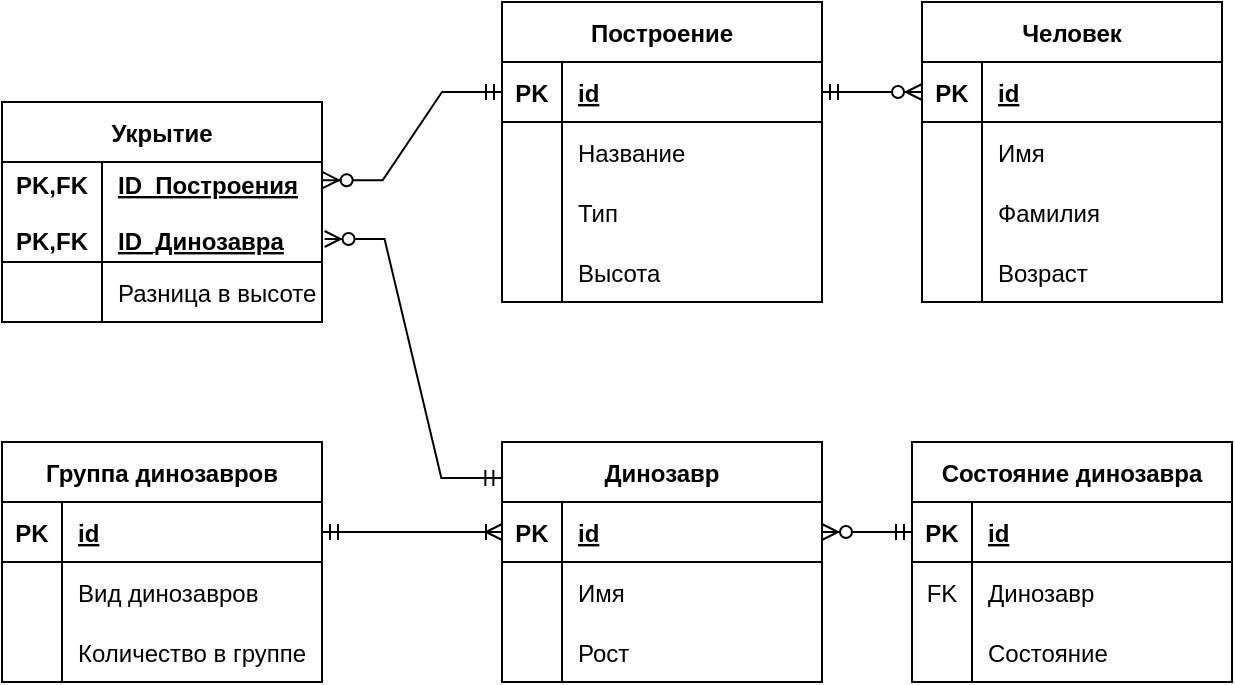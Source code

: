 <mxfile version="20.3.6" type="device"><diagram id="R2lEEEUBdFMjLlhIrx00" name="Page-1"><mxGraphModel dx="805" dy="348" grid="1" gridSize="10" guides="1" tooltips="1" connect="1" arrows="1" fold="1" page="1" pageScale="1" pageWidth="850" pageHeight="1100" math="0" shadow="0" extFonts="Permanent Marker^https://fonts.googleapis.com/css?family=Permanent+Marker"><root><mxCell id="0"/><mxCell id="1" parent="0"/><mxCell id="A8fLyguZ8r0NfCgLtCYY-12" value="Человек" style="shape=table;startSize=30;container=1;collapsible=1;childLayout=tableLayout;fixedRows=1;rowLines=0;fontStyle=1;align=center;resizeLast=1;" parent="1" vertex="1"><mxGeometry x="470" y="150" width="150" height="150" as="geometry"/></mxCell><mxCell id="A8fLyguZ8r0NfCgLtCYY-13" value="" style="shape=tableRow;horizontal=0;startSize=0;swimlaneHead=0;swimlaneBody=0;fillColor=none;collapsible=0;dropTarget=0;points=[[0,0.5],[1,0.5]];portConstraint=eastwest;top=0;left=0;right=0;bottom=1;" parent="A8fLyguZ8r0NfCgLtCYY-12" vertex="1"><mxGeometry y="30" width="150" height="30" as="geometry"/></mxCell><mxCell id="A8fLyguZ8r0NfCgLtCYY-14" value="PK" style="shape=partialRectangle;connectable=0;fillColor=none;top=0;left=0;bottom=0;right=0;fontStyle=1;overflow=hidden;" parent="A8fLyguZ8r0NfCgLtCYY-13" vertex="1"><mxGeometry width="30" height="30" as="geometry"><mxRectangle width="30" height="30" as="alternateBounds"/></mxGeometry></mxCell><mxCell id="A8fLyguZ8r0NfCgLtCYY-15" value="id" style="shape=partialRectangle;connectable=0;fillColor=none;top=0;left=0;bottom=0;right=0;align=left;spacingLeft=6;fontStyle=5;overflow=hidden;" parent="A8fLyguZ8r0NfCgLtCYY-13" vertex="1"><mxGeometry x="30" width="120" height="30" as="geometry"><mxRectangle width="120" height="30" as="alternateBounds"/></mxGeometry></mxCell><mxCell id="A8fLyguZ8r0NfCgLtCYY-16" value="" style="shape=tableRow;horizontal=0;startSize=0;swimlaneHead=0;swimlaneBody=0;fillColor=none;collapsible=0;dropTarget=0;points=[[0,0.5],[1,0.5]];portConstraint=eastwest;top=0;left=0;right=0;bottom=0;" parent="A8fLyguZ8r0NfCgLtCYY-12" vertex="1"><mxGeometry y="60" width="150" height="30" as="geometry"/></mxCell><mxCell id="A8fLyguZ8r0NfCgLtCYY-17" value="" style="shape=partialRectangle;connectable=0;fillColor=none;top=0;left=0;bottom=0;right=0;editable=1;overflow=hidden;" parent="A8fLyguZ8r0NfCgLtCYY-16" vertex="1"><mxGeometry width="30" height="30" as="geometry"><mxRectangle width="30" height="30" as="alternateBounds"/></mxGeometry></mxCell><mxCell id="A8fLyguZ8r0NfCgLtCYY-18" value="Имя" style="shape=partialRectangle;connectable=0;fillColor=none;top=0;left=0;bottom=0;right=0;align=left;spacingLeft=6;overflow=hidden;" parent="A8fLyguZ8r0NfCgLtCYY-16" vertex="1"><mxGeometry x="30" width="120" height="30" as="geometry"><mxRectangle width="120" height="30" as="alternateBounds"/></mxGeometry></mxCell><mxCell id="A8fLyguZ8r0NfCgLtCYY-19" value="" style="shape=tableRow;horizontal=0;startSize=0;swimlaneHead=0;swimlaneBody=0;fillColor=none;collapsible=0;dropTarget=0;points=[[0,0.5],[1,0.5]];portConstraint=eastwest;top=0;left=0;right=0;bottom=0;" parent="A8fLyguZ8r0NfCgLtCYY-12" vertex="1"><mxGeometry y="90" width="150" height="30" as="geometry"/></mxCell><mxCell id="A8fLyguZ8r0NfCgLtCYY-20" value="" style="shape=partialRectangle;connectable=0;fillColor=none;top=0;left=0;bottom=0;right=0;editable=1;overflow=hidden;" parent="A8fLyguZ8r0NfCgLtCYY-19" vertex="1"><mxGeometry width="30" height="30" as="geometry"><mxRectangle width="30" height="30" as="alternateBounds"/></mxGeometry></mxCell><mxCell id="A8fLyguZ8r0NfCgLtCYY-21" value="Фамилия" style="shape=partialRectangle;connectable=0;fillColor=none;top=0;left=0;bottom=0;right=0;align=left;spacingLeft=6;overflow=hidden;" parent="A8fLyguZ8r0NfCgLtCYY-19" vertex="1"><mxGeometry x="30" width="120" height="30" as="geometry"><mxRectangle width="120" height="30" as="alternateBounds"/></mxGeometry></mxCell><mxCell id="A8fLyguZ8r0NfCgLtCYY-22" value="" style="shape=tableRow;horizontal=0;startSize=0;swimlaneHead=0;swimlaneBody=0;fillColor=none;collapsible=0;dropTarget=0;points=[[0,0.5],[1,0.5]];portConstraint=eastwest;top=0;left=0;right=0;bottom=0;" parent="A8fLyguZ8r0NfCgLtCYY-12" vertex="1"><mxGeometry y="120" width="150" height="30" as="geometry"/></mxCell><mxCell id="A8fLyguZ8r0NfCgLtCYY-23" value="" style="shape=partialRectangle;connectable=0;fillColor=none;top=0;left=0;bottom=0;right=0;editable=1;overflow=hidden;" parent="A8fLyguZ8r0NfCgLtCYY-22" vertex="1"><mxGeometry width="30" height="30" as="geometry"><mxRectangle width="30" height="30" as="alternateBounds"/></mxGeometry></mxCell><mxCell id="A8fLyguZ8r0NfCgLtCYY-24" value="Возраст" style="shape=partialRectangle;connectable=0;fillColor=none;top=0;left=0;bottom=0;right=0;align=left;spacingLeft=6;overflow=hidden;" parent="A8fLyguZ8r0NfCgLtCYY-22" vertex="1"><mxGeometry x="30" width="120" height="30" as="geometry"><mxRectangle width="120" height="30" as="alternateBounds"/></mxGeometry></mxCell><mxCell id="A8fLyguZ8r0NfCgLtCYY-25" value="Построение" style="shape=table;startSize=30;container=1;collapsible=1;childLayout=tableLayout;fixedRows=1;rowLines=0;fontStyle=1;align=center;resizeLast=1;" parent="1" vertex="1"><mxGeometry x="260" y="150" width="160" height="150" as="geometry"/></mxCell><mxCell id="A8fLyguZ8r0NfCgLtCYY-26" value="" style="shape=tableRow;horizontal=0;startSize=0;swimlaneHead=0;swimlaneBody=0;fillColor=none;collapsible=0;dropTarget=0;points=[[0,0.5],[1,0.5]];portConstraint=eastwest;top=0;left=0;right=0;bottom=1;" parent="A8fLyguZ8r0NfCgLtCYY-25" vertex="1"><mxGeometry y="30" width="160" height="30" as="geometry"/></mxCell><mxCell id="A8fLyguZ8r0NfCgLtCYY-27" value="PK" style="shape=partialRectangle;connectable=0;fillColor=none;top=0;left=0;bottom=0;right=0;fontStyle=1;overflow=hidden;" parent="A8fLyguZ8r0NfCgLtCYY-26" vertex="1"><mxGeometry width="30" height="30" as="geometry"><mxRectangle width="30" height="30" as="alternateBounds"/></mxGeometry></mxCell><mxCell id="A8fLyguZ8r0NfCgLtCYY-28" value="id" style="shape=partialRectangle;connectable=0;fillColor=none;top=0;left=0;bottom=0;right=0;align=left;spacingLeft=6;fontStyle=5;overflow=hidden;" parent="A8fLyguZ8r0NfCgLtCYY-26" vertex="1"><mxGeometry x="30" width="130" height="30" as="geometry"><mxRectangle width="130" height="30" as="alternateBounds"/></mxGeometry></mxCell><mxCell id="A8fLyguZ8r0NfCgLtCYY-29" value="" style="shape=tableRow;horizontal=0;startSize=0;swimlaneHead=0;swimlaneBody=0;fillColor=none;collapsible=0;dropTarget=0;points=[[0,0.5],[1,0.5]];portConstraint=eastwest;top=0;left=0;right=0;bottom=0;" parent="A8fLyguZ8r0NfCgLtCYY-25" vertex="1"><mxGeometry y="60" width="160" height="30" as="geometry"/></mxCell><mxCell id="A8fLyguZ8r0NfCgLtCYY-30" value="" style="shape=partialRectangle;connectable=0;fillColor=none;top=0;left=0;bottom=0;right=0;editable=1;overflow=hidden;" parent="A8fLyguZ8r0NfCgLtCYY-29" vertex="1"><mxGeometry width="30" height="30" as="geometry"><mxRectangle width="30" height="30" as="alternateBounds"/></mxGeometry></mxCell><mxCell id="A8fLyguZ8r0NfCgLtCYY-31" value="Название" style="shape=partialRectangle;connectable=0;fillColor=none;top=0;left=0;bottom=0;right=0;align=left;spacingLeft=6;overflow=hidden;" parent="A8fLyguZ8r0NfCgLtCYY-29" vertex="1"><mxGeometry x="30" width="130" height="30" as="geometry"><mxRectangle width="130" height="30" as="alternateBounds"/></mxGeometry></mxCell><mxCell id="A8fLyguZ8r0NfCgLtCYY-32" value="" style="shape=tableRow;horizontal=0;startSize=0;swimlaneHead=0;swimlaneBody=0;fillColor=none;collapsible=0;dropTarget=0;points=[[0,0.5],[1,0.5]];portConstraint=eastwest;top=0;left=0;right=0;bottom=0;" parent="A8fLyguZ8r0NfCgLtCYY-25" vertex="1"><mxGeometry y="90" width="160" height="30" as="geometry"/></mxCell><mxCell id="A8fLyguZ8r0NfCgLtCYY-33" value="" style="shape=partialRectangle;connectable=0;fillColor=none;top=0;left=0;bottom=0;right=0;editable=1;overflow=hidden;" parent="A8fLyguZ8r0NfCgLtCYY-32" vertex="1"><mxGeometry width="30" height="30" as="geometry"><mxRectangle width="30" height="30" as="alternateBounds"/></mxGeometry></mxCell><mxCell id="A8fLyguZ8r0NfCgLtCYY-34" value="Тип" style="shape=partialRectangle;connectable=0;fillColor=none;top=0;left=0;bottom=0;right=0;align=left;spacingLeft=6;overflow=hidden;" parent="A8fLyguZ8r0NfCgLtCYY-32" vertex="1"><mxGeometry x="30" width="130" height="30" as="geometry"><mxRectangle width="130" height="30" as="alternateBounds"/></mxGeometry></mxCell><mxCell id="A8fLyguZ8r0NfCgLtCYY-35" value="" style="shape=tableRow;horizontal=0;startSize=0;swimlaneHead=0;swimlaneBody=0;fillColor=none;collapsible=0;dropTarget=0;points=[[0,0.5],[1,0.5]];portConstraint=eastwest;top=0;left=0;right=0;bottom=0;" parent="A8fLyguZ8r0NfCgLtCYY-25" vertex="1"><mxGeometry y="120" width="160" height="30" as="geometry"/></mxCell><mxCell id="A8fLyguZ8r0NfCgLtCYY-36" value="" style="shape=partialRectangle;connectable=0;fillColor=none;top=0;left=0;bottom=0;right=0;editable=1;overflow=hidden;" parent="A8fLyguZ8r0NfCgLtCYY-35" vertex="1"><mxGeometry width="30" height="30" as="geometry"><mxRectangle width="30" height="30" as="alternateBounds"/></mxGeometry></mxCell><mxCell id="A8fLyguZ8r0NfCgLtCYY-37" value="Высота" style="shape=partialRectangle;connectable=0;fillColor=none;top=0;left=0;bottom=0;right=0;align=left;spacingLeft=6;overflow=hidden;" parent="A8fLyguZ8r0NfCgLtCYY-35" vertex="1"><mxGeometry x="30" width="130" height="30" as="geometry"><mxRectangle width="130" height="30" as="alternateBounds"/></mxGeometry></mxCell><mxCell id="A8fLyguZ8r0NfCgLtCYY-38" value="Динозавр" style="shape=table;startSize=30;container=1;collapsible=1;childLayout=tableLayout;fixedRows=1;rowLines=0;fontStyle=1;align=center;resizeLast=1;" parent="1" vertex="1"><mxGeometry x="260" y="370" width="160" height="120" as="geometry"/></mxCell><mxCell id="A8fLyguZ8r0NfCgLtCYY-39" value="" style="shape=tableRow;horizontal=0;startSize=0;swimlaneHead=0;swimlaneBody=0;fillColor=none;collapsible=0;dropTarget=0;points=[[0,0.5],[1,0.5]];portConstraint=eastwest;top=0;left=0;right=0;bottom=1;" parent="A8fLyguZ8r0NfCgLtCYY-38" vertex="1"><mxGeometry y="30" width="160" height="30" as="geometry"/></mxCell><mxCell id="A8fLyguZ8r0NfCgLtCYY-40" value="PK" style="shape=partialRectangle;connectable=0;fillColor=none;top=0;left=0;bottom=0;right=0;fontStyle=1;overflow=hidden;" parent="A8fLyguZ8r0NfCgLtCYY-39" vertex="1"><mxGeometry width="30" height="30" as="geometry"><mxRectangle width="30" height="30" as="alternateBounds"/></mxGeometry></mxCell><mxCell id="A8fLyguZ8r0NfCgLtCYY-41" value="id" style="shape=partialRectangle;connectable=0;fillColor=none;top=0;left=0;bottom=0;right=0;align=left;spacingLeft=6;fontStyle=5;overflow=hidden;" parent="A8fLyguZ8r0NfCgLtCYY-39" vertex="1"><mxGeometry x="30" width="130" height="30" as="geometry"><mxRectangle width="130" height="30" as="alternateBounds"/></mxGeometry></mxCell><mxCell id="A8fLyguZ8r0NfCgLtCYY-42" value="" style="shape=tableRow;horizontal=0;startSize=0;swimlaneHead=0;swimlaneBody=0;fillColor=none;collapsible=0;dropTarget=0;points=[[0,0.5],[1,0.5]];portConstraint=eastwest;top=0;left=0;right=0;bottom=0;" parent="A8fLyguZ8r0NfCgLtCYY-38" vertex="1"><mxGeometry y="60" width="160" height="30" as="geometry"/></mxCell><mxCell id="A8fLyguZ8r0NfCgLtCYY-43" value="" style="shape=partialRectangle;connectable=0;fillColor=none;top=0;left=0;bottom=0;right=0;editable=1;overflow=hidden;" parent="A8fLyguZ8r0NfCgLtCYY-42" vertex="1"><mxGeometry width="30" height="30" as="geometry"><mxRectangle width="30" height="30" as="alternateBounds"/></mxGeometry></mxCell><mxCell id="A8fLyguZ8r0NfCgLtCYY-44" value="Имя" style="shape=partialRectangle;connectable=0;fillColor=none;top=0;left=0;bottom=0;right=0;align=left;spacingLeft=6;overflow=hidden;" parent="A8fLyguZ8r0NfCgLtCYY-42" vertex="1"><mxGeometry x="30" width="130" height="30" as="geometry"><mxRectangle width="130" height="30" as="alternateBounds"/></mxGeometry></mxCell><mxCell id="A8fLyguZ8r0NfCgLtCYY-45" value="" style="shape=tableRow;horizontal=0;startSize=0;swimlaneHead=0;swimlaneBody=0;fillColor=none;collapsible=0;dropTarget=0;points=[[0,0.5],[1,0.5]];portConstraint=eastwest;top=0;left=0;right=0;bottom=0;" parent="A8fLyguZ8r0NfCgLtCYY-38" vertex="1"><mxGeometry y="90" width="160" height="30" as="geometry"/></mxCell><mxCell id="A8fLyguZ8r0NfCgLtCYY-46" value="" style="shape=partialRectangle;connectable=0;fillColor=none;top=0;left=0;bottom=0;right=0;editable=1;overflow=hidden;" parent="A8fLyguZ8r0NfCgLtCYY-45" vertex="1"><mxGeometry width="30" height="30" as="geometry"><mxRectangle width="30" height="30" as="alternateBounds"/></mxGeometry></mxCell><mxCell id="A8fLyguZ8r0NfCgLtCYY-47" value="Рост" style="shape=partialRectangle;connectable=0;fillColor=none;top=0;left=0;bottom=0;right=0;align=left;spacingLeft=6;overflow=hidden;" parent="A8fLyguZ8r0NfCgLtCYY-45" vertex="1"><mxGeometry x="30" width="130" height="30" as="geometry"><mxRectangle width="130" height="30" as="alternateBounds"/></mxGeometry></mxCell><mxCell id="A8fLyguZ8r0NfCgLtCYY-79" value="Группа динозавров" style="shape=table;startSize=30;container=1;collapsible=1;childLayout=tableLayout;fixedRows=1;rowLines=0;fontStyle=1;align=center;resizeLast=1;" parent="1" vertex="1"><mxGeometry x="10" y="370" width="160" height="120" as="geometry"/></mxCell><mxCell id="A8fLyguZ8r0NfCgLtCYY-80" value="" style="shape=tableRow;horizontal=0;startSize=0;swimlaneHead=0;swimlaneBody=0;fillColor=none;collapsible=0;dropTarget=0;points=[[0,0.5],[1,0.5]];portConstraint=eastwest;top=0;left=0;right=0;bottom=1;" parent="A8fLyguZ8r0NfCgLtCYY-79" vertex="1"><mxGeometry y="30" width="160" height="30" as="geometry"/></mxCell><mxCell id="A8fLyguZ8r0NfCgLtCYY-81" value="PK" style="shape=partialRectangle;connectable=0;fillColor=none;top=0;left=0;bottom=0;right=0;fontStyle=1;overflow=hidden;" parent="A8fLyguZ8r0NfCgLtCYY-80" vertex="1"><mxGeometry width="30" height="30" as="geometry"><mxRectangle width="30" height="30" as="alternateBounds"/></mxGeometry></mxCell><mxCell id="A8fLyguZ8r0NfCgLtCYY-82" value="id" style="shape=partialRectangle;connectable=0;fillColor=none;top=0;left=0;bottom=0;right=0;align=left;spacingLeft=6;fontStyle=5;overflow=hidden;" parent="A8fLyguZ8r0NfCgLtCYY-80" vertex="1"><mxGeometry x="30" width="130" height="30" as="geometry"><mxRectangle width="130" height="30" as="alternateBounds"/></mxGeometry></mxCell><mxCell id="A8fLyguZ8r0NfCgLtCYY-83" value="" style="shape=tableRow;horizontal=0;startSize=0;swimlaneHead=0;swimlaneBody=0;fillColor=none;collapsible=0;dropTarget=0;points=[[0,0.5],[1,0.5]];portConstraint=eastwest;top=0;left=0;right=0;bottom=0;" parent="A8fLyguZ8r0NfCgLtCYY-79" vertex="1"><mxGeometry y="60" width="160" height="30" as="geometry"/></mxCell><mxCell id="A8fLyguZ8r0NfCgLtCYY-84" value="" style="shape=partialRectangle;connectable=0;fillColor=none;top=0;left=0;bottom=0;right=0;editable=1;overflow=hidden;" parent="A8fLyguZ8r0NfCgLtCYY-83" vertex="1"><mxGeometry width="30" height="30" as="geometry"><mxRectangle width="30" height="30" as="alternateBounds"/></mxGeometry></mxCell><mxCell id="A8fLyguZ8r0NfCgLtCYY-85" value="Вид динозавров" style="shape=partialRectangle;connectable=0;fillColor=none;top=0;left=0;bottom=0;right=0;align=left;spacingLeft=6;overflow=hidden;" parent="A8fLyguZ8r0NfCgLtCYY-83" vertex="1"><mxGeometry x="30" width="130" height="30" as="geometry"><mxRectangle width="130" height="30" as="alternateBounds"/></mxGeometry></mxCell><mxCell id="A8fLyguZ8r0NfCgLtCYY-86" value="" style="shape=tableRow;horizontal=0;startSize=0;swimlaneHead=0;swimlaneBody=0;fillColor=none;collapsible=0;dropTarget=0;points=[[0,0.5],[1,0.5]];portConstraint=eastwest;top=0;left=0;right=0;bottom=0;" parent="A8fLyguZ8r0NfCgLtCYY-79" vertex="1"><mxGeometry y="90" width="160" height="30" as="geometry"/></mxCell><mxCell id="A8fLyguZ8r0NfCgLtCYY-87" value="" style="shape=partialRectangle;connectable=0;fillColor=none;top=0;left=0;bottom=0;right=0;editable=1;overflow=hidden;" parent="A8fLyguZ8r0NfCgLtCYY-86" vertex="1"><mxGeometry width="30" height="30" as="geometry"><mxRectangle width="30" height="30" as="alternateBounds"/></mxGeometry></mxCell><mxCell id="A8fLyguZ8r0NfCgLtCYY-88" value="Количество в группе" style="shape=partialRectangle;connectable=0;fillColor=none;top=0;left=0;bottom=0;right=0;align=left;spacingLeft=6;overflow=hidden;" parent="A8fLyguZ8r0NfCgLtCYY-86" vertex="1"><mxGeometry x="30" width="130" height="30" as="geometry"><mxRectangle width="130" height="30" as="alternateBounds"/></mxGeometry></mxCell><mxCell id="A8fLyguZ8r0NfCgLtCYY-108" value="Состояние динозавра" style="shape=table;startSize=30;container=1;collapsible=1;childLayout=tableLayout;fixedRows=1;rowLines=0;fontStyle=1;align=center;resizeLast=1;" parent="1" vertex="1"><mxGeometry x="465" y="370" width="160" height="120" as="geometry"/></mxCell><mxCell id="A8fLyguZ8r0NfCgLtCYY-109" value="" style="shape=tableRow;horizontal=0;startSize=0;swimlaneHead=0;swimlaneBody=0;fillColor=none;collapsible=0;dropTarget=0;points=[[0,0.5],[1,0.5]];portConstraint=eastwest;top=0;left=0;right=0;bottom=1;" parent="A8fLyguZ8r0NfCgLtCYY-108" vertex="1"><mxGeometry y="30" width="160" height="30" as="geometry"/></mxCell><mxCell id="A8fLyguZ8r0NfCgLtCYY-110" value="PK" style="shape=partialRectangle;connectable=0;fillColor=none;top=0;left=0;bottom=0;right=0;fontStyle=1;overflow=hidden;" parent="A8fLyguZ8r0NfCgLtCYY-109" vertex="1"><mxGeometry width="30" height="30" as="geometry"><mxRectangle width="30" height="30" as="alternateBounds"/></mxGeometry></mxCell><mxCell id="A8fLyguZ8r0NfCgLtCYY-111" value="id" style="shape=partialRectangle;connectable=0;fillColor=none;top=0;left=0;bottom=0;right=0;align=left;spacingLeft=6;fontStyle=5;overflow=hidden;" parent="A8fLyguZ8r0NfCgLtCYY-109" vertex="1"><mxGeometry x="30" width="130" height="30" as="geometry"><mxRectangle width="130" height="30" as="alternateBounds"/></mxGeometry></mxCell><mxCell id="A8fLyguZ8r0NfCgLtCYY-115" value="" style="shape=tableRow;horizontal=0;startSize=0;swimlaneHead=0;swimlaneBody=0;fillColor=none;collapsible=0;dropTarget=0;points=[[0,0.5],[1,0.5]];portConstraint=eastwest;top=0;left=0;right=0;bottom=0;" parent="A8fLyguZ8r0NfCgLtCYY-108" vertex="1"><mxGeometry y="60" width="160" height="30" as="geometry"/></mxCell><mxCell id="A8fLyguZ8r0NfCgLtCYY-116" value="FK" style="shape=partialRectangle;connectable=0;fillColor=none;top=0;left=0;bottom=0;right=0;editable=1;overflow=hidden;" parent="A8fLyguZ8r0NfCgLtCYY-115" vertex="1"><mxGeometry width="30" height="30" as="geometry"><mxRectangle width="30" height="30" as="alternateBounds"/></mxGeometry></mxCell><mxCell id="A8fLyguZ8r0NfCgLtCYY-117" value="Динозавр" style="shape=partialRectangle;connectable=0;fillColor=none;top=0;left=0;bottom=0;right=0;align=left;spacingLeft=6;overflow=hidden;" parent="A8fLyguZ8r0NfCgLtCYY-115" vertex="1"><mxGeometry x="30" width="130" height="30" as="geometry"><mxRectangle width="130" height="30" as="alternateBounds"/></mxGeometry></mxCell><mxCell id="A8fLyguZ8r0NfCgLtCYY-118" value="" style="shape=tableRow;horizontal=0;startSize=0;swimlaneHead=0;swimlaneBody=0;fillColor=none;collapsible=0;dropTarget=0;points=[[0,0.5],[1,0.5]];portConstraint=eastwest;top=0;left=0;right=0;bottom=0;" parent="A8fLyguZ8r0NfCgLtCYY-108" vertex="1"><mxGeometry y="90" width="160" height="30" as="geometry"/></mxCell><mxCell id="A8fLyguZ8r0NfCgLtCYY-119" value="" style="shape=partialRectangle;connectable=0;fillColor=none;top=0;left=0;bottom=0;right=0;editable=1;overflow=hidden;" parent="A8fLyguZ8r0NfCgLtCYY-118" vertex="1"><mxGeometry width="30" height="30" as="geometry"><mxRectangle width="30" height="30" as="alternateBounds"/></mxGeometry></mxCell><mxCell id="A8fLyguZ8r0NfCgLtCYY-120" value="Состояние" style="shape=partialRectangle;connectable=0;fillColor=none;top=0;left=0;bottom=0;right=0;align=left;spacingLeft=6;overflow=hidden;" parent="A8fLyguZ8r0NfCgLtCYY-118" vertex="1"><mxGeometry x="30" width="130" height="30" as="geometry"><mxRectangle width="130" height="30" as="alternateBounds"/></mxGeometry></mxCell><mxCell id="A8fLyguZ8r0NfCgLtCYY-151" value="Укрытие" style="shape=table;startSize=30;container=1;collapsible=1;childLayout=tableLayout;fixedRows=1;rowLines=0;fontStyle=1;align=center;resizeLast=1;" parent="1" vertex="1"><mxGeometry x="10" y="200" width="160" height="110" as="geometry"/></mxCell><mxCell id="A8fLyguZ8r0NfCgLtCYY-152" value="" style="shape=tableRow;horizontal=0;startSize=0;swimlaneHead=0;swimlaneBody=0;fillColor=none;collapsible=0;dropTarget=0;points=[[0,0.5],[1,0.5]];portConstraint=eastwest;top=0;left=0;right=0;bottom=1;" parent="A8fLyguZ8r0NfCgLtCYY-151" vertex="1"><mxGeometry y="30" width="160" height="50" as="geometry"/></mxCell><mxCell id="A8fLyguZ8r0NfCgLtCYY-153" value="PK,FK&#10;&#10;PK,FK" style="shape=partialRectangle;connectable=0;fillColor=none;top=0;left=0;bottom=0;right=0;fontStyle=1;overflow=hidden;" parent="A8fLyguZ8r0NfCgLtCYY-152" vertex="1"><mxGeometry width="50" height="50" as="geometry"><mxRectangle width="50" height="50" as="alternateBounds"/></mxGeometry></mxCell><mxCell id="A8fLyguZ8r0NfCgLtCYY-154" value="ID_Построения&#10;&#10;ID_Динозавра" style="shape=partialRectangle;connectable=0;fillColor=none;top=0;left=0;bottom=0;right=0;align=left;spacingLeft=6;fontStyle=5;overflow=hidden;" parent="A8fLyguZ8r0NfCgLtCYY-152" vertex="1"><mxGeometry x="50" width="110" height="50" as="geometry"><mxRectangle width="110" height="50" as="alternateBounds"/></mxGeometry></mxCell><mxCell id="A8fLyguZ8r0NfCgLtCYY-164" value="" style="shape=tableRow;horizontal=0;startSize=0;swimlaneHead=0;swimlaneBody=0;fillColor=none;collapsible=0;dropTarget=0;points=[[0,0.5],[1,0.5]];portConstraint=eastwest;top=0;left=0;right=0;bottom=0;" parent="A8fLyguZ8r0NfCgLtCYY-151" vertex="1"><mxGeometry y="80" width="160" height="30" as="geometry"/></mxCell><mxCell id="A8fLyguZ8r0NfCgLtCYY-165" value="" style="shape=partialRectangle;connectable=0;fillColor=none;top=0;left=0;bottom=0;right=0;editable=1;overflow=hidden;" parent="A8fLyguZ8r0NfCgLtCYY-164" vertex="1"><mxGeometry width="50" height="30" as="geometry"><mxRectangle width="50" height="30" as="alternateBounds"/></mxGeometry></mxCell><mxCell id="A8fLyguZ8r0NfCgLtCYY-166" value="Разница в высоте" style="shape=partialRectangle;connectable=0;fillColor=none;top=0;left=0;bottom=0;right=0;align=left;spacingLeft=6;overflow=hidden;" parent="A8fLyguZ8r0NfCgLtCYY-164" vertex="1"><mxGeometry x="50" width="110" height="30" as="geometry"><mxRectangle width="110" height="30" as="alternateBounds"/></mxGeometry></mxCell><mxCell id="G2fY_xuGtxEWsUP3AkJe-3" value="" style="edgeStyle=entityRelationEdgeStyle;fontSize=12;html=1;endArrow=ERzeroToMany;startArrow=ERmandOne;rounded=0;exitX=1;exitY=0.5;exitDx=0;exitDy=0;entryX=0;entryY=0.5;entryDx=0;entryDy=0;" edge="1" parent="1" source="A8fLyguZ8r0NfCgLtCYY-26" target="A8fLyguZ8r0NfCgLtCYY-13"><mxGeometry width="100" height="100" relative="1" as="geometry"><mxPoint x="500" y="210" as="sourcePoint"/><mxPoint x="500" y="200" as="targetPoint"/></mxGeometry></mxCell><mxCell id="G2fY_xuGtxEWsUP3AkJe-4" value="" style="edgeStyle=entityRelationEdgeStyle;fontSize=12;html=1;endArrow=ERoneToMany;startArrow=ERmandOne;rounded=0;exitX=1;exitY=0.5;exitDx=0;exitDy=0;" edge="1" parent="1" source="A8fLyguZ8r0NfCgLtCYY-80" target="A8fLyguZ8r0NfCgLtCYY-39"><mxGeometry width="100" height="100" relative="1" as="geometry"><mxPoint x="260" y="480" as="sourcePoint"/><mxPoint x="360" y="380" as="targetPoint"/></mxGeometry></mxCell><mxCell id="G2fY_xuGtxEWsUP3AkJe-16" value="" style="edgeStyle=entityRelationEdgeStyle;fontSize=12;html=1;endArrow=ERzeroToMany;startArrow=ERmandOne;rounded=0;exitX=0;exitY=0.5;exitDx=0;exitDy=0;entryX=1.002;entryY=0.182;entryDx=0;entryDy=0;entryPerimeter=0;" edge="1" parent="1" source="A8fLyguZ8r0NfCgLtCYY-26" target="A8fLyguZ8r0NfCgLtCYY-152"><mxGeometry width="100" height="100" relative="1" as="geometry"><mxPoint x="250" y="210" as="sourcePoint"/><mxPoint x="350" y="110" as="targetPoint"/></mxGeometry></mxCell><mxCell id="G2fY_xuGtxEWsUP3AkJe-19" value="" style="edgeStyle=entityRelationEdgeStyle;fontSize=12;html=1;endArrow=ERzeroToMany;startArrow=ERmandOne;rounded=0;exitX=-0.002;exitY=0.15;exitDx=0;exitDy=0;exitPerimeter=0;entryX=1.008;entryY=0.77;entryDx=0;entryDy=0;entryPerimeter=0;" edge="1" parent="1" source="A8fLyguZ8r0NfCgLtCYY-38" target="A8fLyguZ8r0NfCgLtCYY-152"><mxGeometry width="100" height="100" relative="1" as="geometry"><mxPoint x="170" y="460" as="sourcePoint"/><mxPoint x="130" y="350" as="targetPoint"/></mxGeometry></mxCell><mxCell id="G2fY_xuGtxEWsUP3AkJe-23" value="" style="edgeStyle=entityRelationEdgeStyle;fontSize=12;html=1;endArrow=ERzeroToMany;startArrow=ERmandOne;rounded=0;exitX=0;exitY=0.5;exitDx=0;exitDy=0;entryX=1;entryY=0.5;entryDx=0;entryDy=0;" edge="1" parent="1" source="A8fLyguZ8r0NfCgLtCYY-109" target="A8fLyguZ8r0NfCgLtCYY-39"><mxGeometry width="100" height="100" relative="1" as="geometry"><mxPoint x="450" y="330" as="sourcePoint"/><mxPoint x="500" y="330" as="targetPoint"/></mxGeometry></mxCell></root></mxGraphModel></diagram></mxfile>